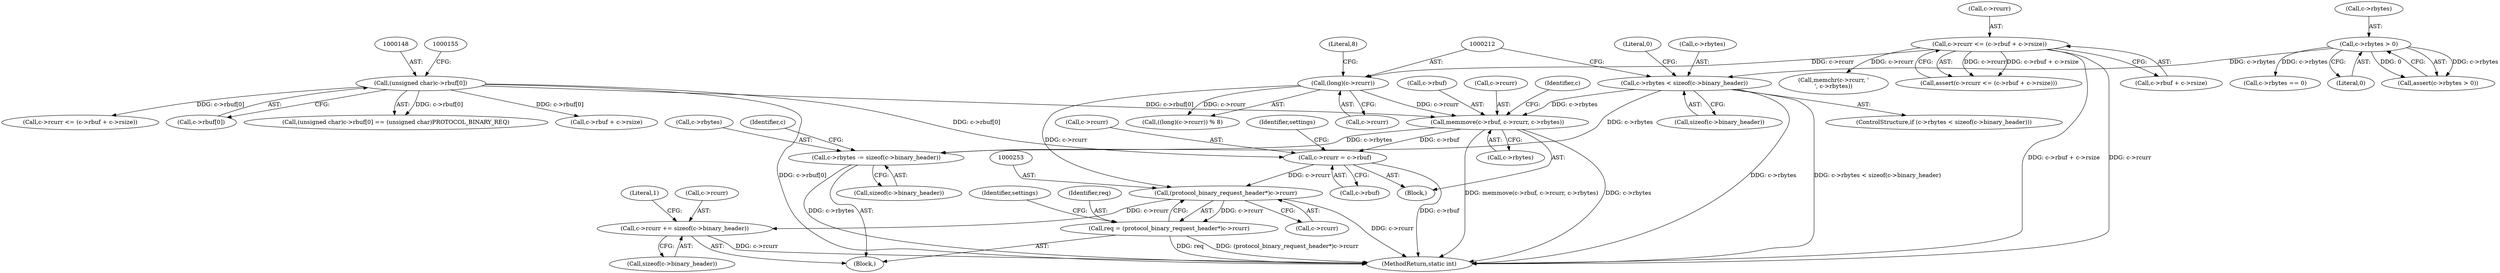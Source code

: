 digraph "0_memcached_75cc83685e103bc8ba380a57468c8f04413033f9@API" {
"1000219" [label="(Call,memmove(c->rbuf, c->rcurr, c->rbytes))"];
"1000147" [label="(Call,(unsigned char)c->rbuf[0])"];
"1000211" [label="(Call,(long)(c->rcurr))"];
"1000115" [label="(Call,c->rcurr <= (c->rbuf + c->rsize))"];
"1000195" [label="(Call,c->rbytes < sizeof(c->binary_header))"];
"1000127" [label="(Call,c->rbytes > 0)"];
"1000229" [label="(Call,c->rcurr = c->rbuf)"];
"1000252" [label="(Call,(protocol_binary_request_header*)c->rcurr)"];
"1000250" [label="(Call,req = (protocol_binary_request_header*)c->rcurr)"];
"1000462" [label="(Call,c->rcurr += sizeof(c->binary_header))"];
"1000454" [label="(Call,c->rbytes -= sizeof(c->binary_header))"];
"1000251" [label="(Identifier,req)"];
"1000119" [label="(Call,c->rbuf + c->rsize)"];
"1000603" [label="(MethodReturn,static int)"];
"1000219" [label="(Call,memmove(c->rbuf, c->rcurr, c->rbytes))"];
"1000454" [label="(Call,c->rbytes -= sizeof(c->binary_header))"];
"1000128" [label="(Call,c->rbytes)"];
"1000116" [label="(Call,c->rcurr)"];
"1000146" [label="(Call,(unsigned char)c->rbuf[0] == (unsigned char)PROTOCOL_BINARY_REQ)"];
"1000590" [label="(Call,c->rcurr <= (c->rbuf + c->rsize))"];
"1000115" [label="(Call,c->rcurr <= (c->rbuf + c->rsize))"];
"1000475" [label="(Call,c->rbytes == 0)"];
"1000484" [label="(Call,memchr(c->rcurr, '\n', c->rbytes))"];
"1000127" [label="(Call,c->rbytes > 0)"];
"1000250" [label="(Call,req = (protocol_binary_request_header*)c->rcurr)"];
"1000213" [label="(Call,c->rcurr)"];
"1000194" [label="(ControlStructure,if (c->rbytes < sizeof(c->binary_header)))"];
"1000199" [label="(Call,sizeof(c->binary_header))"];
"1000211" [label="(Call,(long)(c->rcurr))"];
"1000216" [label="(Literal,8)"];
"1000229" [label="(Call,c->rcurr = c->rbuf)"];
"1000458" [label="(Call,sizeof(c->binary_header))"];
"1000254" [label="(Call,c->rcurr)"];
"1000602" [label="(Literal,1)"];
"1000464" [label="(Identifier,c)"];
"1000205" [label="(Literal,0)"];
"1000196" [label="(Call,c->rbytes)"];
"1000131" [label="(Literal,0)"];
"1000210" [label="(Call,((long)(c->rcurr)) % 8)"];
"1000149" [label="(Call,c->rbuf[0])"];
"1000230" [label="(Call,c->rcurr)"];
"1000239" [label="(Identifier,settings)"];
"1000466" [label="(Call,sizeof(c->binary_header))"];
"1000260" [label="(Identifier,settings)"];
"1000195" [label="(Call,c->rbytes < sizeof(c->binary_header))"];
"1000462" [label="(Call,c->rcurr += sizeof(c->binary_header))"];
"1000233" [label="(Call,c->rbuf)"];
"1000114" [label="(Call,assert(c->rcurr <= (c->rbuf + c->rsize)))"];
"1000220" [label="(Call,c->rbuf)"];
"1000463" [label="(Call,c->rcurr)"];
"1000218" [label="(Block,)"];
"1000147" [label="(Call,(unsigned char)c->rbuf[0])"];
"1000126" [label="(Call,assert(c->rbytes > 0))"];
"1000223" [label="(Call,c->rcurr)"];
"1000252" [label="(Call,(protocol_binary_request_header*)c->rcurr)"];
"1000207" [label="(Block,)"];
"1000594" [label="(Call,c->rbuf + c->rsize)"];
"1000226" [label="(Call,c->rbytes)"];
"1000231" [label="(Identifier,c)"];
"1000455" [label="(Call,c->rbytes)"];
"1000219" -> "1000218"  [label="AST: "];
"1000219" -> "1000226"  [label="CFG: "];
"1000220" -> "1000219"  [label="AST: "];
"1000223" -> "1000219"  [label="AST: "];
"1000226" -> "1000219"  [label="AST: "];
"1000231" -> "1000219"  [label="CFG: "];
"1000219" -> "1000603"  [label="DDG: c->rbytes"];
"1000219" -> "1000603"  [label="DDG: memmove(c->rbuf, c->rcurr, c->rbytes)"];
"1000147" -> "1000219"  [label="DDG: c->rbuf[0]"];
"1000211" -> "1000219"  [label="DDG: c->rcurr"];
"1000195" -> "1000219"  [label="DDG: c->rbytes"];
"1000219" -> "1000229"  [label="DDG: c->rbuf"];
"1000219" -> "1000454"  [label="DDG: c->rbytes"];
"1000147" -> "1000146"  [label="AST: "];
"1000147" -> "1000149"  [label="CFG: "];
"1000148" -> "1000147"  [label="AST: "];
"1000149" -> "1000147"  [label="AST: "];
"1000155" -> "1000147"  [label="CFG: "];
"1000147" -> "1000603"  [label="DDG: c->rbuf[0]"];
"1000147" -> "1000146"  [label="DDG: c->rbuf[0]"];
"1000147" -> "1000229"  [label="DDG: c->rbuf[0]"];
"1000147" -> "1000590"  [label="DDG: c->rbuf[0]"];
"1000147" -> "1000594"  [label="DDG: c->rbuf[0]"];
"1000211" -> "1000210"  [label="AST: "];
"1000211" -> "1000213"  [label="CFG: "];
"1000212" -> "1000211"  [label="AST: "];
"1000213" -> "1000211"  [label="AST: "];
"1000216" -> "1000211"  [label="CFG: "];
"1000211" -> "1000210"  [label="DDG: c->rcurr"];
"1000115" -> "1000211"  [label="DDG: c->rcurr"];
"1000211" -> "1000252"  [label="DDG: c->rcurr"];
"1000115" -> "1000114"  [label="AST: "];
"1000115" -> "1000119"  [label="CFG: "];
"1000116" -> "1000115"  [label="AST: "];
"1000119" -> "1000115"  [label="AST: "];
"1000114" -> "1000115"  [label="CFG: "];
"1000115" -> "1000603"  [label="DDG: c->rbuf + c->rsize"];
"1000115" -> "1000603"  [label="DDG: c->rcurr"];
"1000115" -> "1000114"  [label="DDG: c->rcurr"];
"1000115" -> "1000114"  [label="DDG: c->rbuf + c->rsize"];
"1000115" -> "1000484"  [label="DDG: c->rcurr"];
"1000195" -> "1000194"  [label="AST: "];
"1000195" -> "1000199"  [label="CFG: "];
"1000196" -> "1000195"  [label="AST: "];
"1000199" -> "1000195"  [label="AST: "];
"1000205" -> "1000195"  [label="CFG: "];
"1000212" -> "1000195"  [label="CFG: "];
"1000195" -> "1000603"  [label="DDG: c->rbytes < sizeof(c->binary_header)"];
"1000195" -> "1000603"  [label="DDG: c->rbytes"];
"1000127" -> "1000195"  [label="DDG: c->rbytes"];
"1000195" -> "1000454"  [label="DDG: c->rbytes"];
"1000127" -> "1000126"  [label="AST: "];
"1000127" -> "1000131"  [label="CFG: "];
"1000128" -> "1000127"  [label="AST: "];
"1000131" -> "1000127"  [label="AST: "];
"1000126" -> "1000127"  [label="CFG: "];
"1000127" -> "1000126"  [label="DDG: c->rbytes"];
"1000127" -> "1000126"  [label="DDG: 0"];
"1000127" -> "1000475"  [label="DDG: c->rbytes"];
"1000229" -> "1000218"  [label="AST: "];
"1000229" -> "1000233"  [label="CFG: "];
"1000230" -> "1000229"  [label="AST: "];
"1000233" -> "1000229"  [label="AST: "];
"1000239" -> "1000229"  [label="CFG: "];
"1000229" -> "1000603"  [label="DDG: c->rbuf"];
"1000229" -> "1000252"  [label="DDG: c->rcurr"];
"1000252" -> "1000250"  [label="AST: "];
"1000252" -> "1000254"  [label="CFG: "];
"1000253" -> "1000252"  [label="AST: "];
"1000254" -> "1000252"  [label="AST: "];
"1000250" -> "1000252"  [label="CFG: "];
"1000252" -> "1000603"  [label="DDG: c->rcurr"];
"1000252" -> "1000250"  [label="DDG: c->rcurr"];
"1000252" -> "1000462"  [label="DDG: c->rcurr"];
"1000250" -> "1000207"  [label="AST: "];
"1000251" -> "1000250"  [label="AST: "];
"1000260" -> "1000250"  [label="CFG: "];
"1000250" -> "1000603"  [label="DDG: req"];
"1000250" -> "1000603"  [label="DDG: (protocol_binary_request_header*)c->rcurr"];
"1000462" -> "1000207"  [label="AST: "];
"1000462" -> "1000466"  [label="CFG: "];
"1000463" -> "1000462"  [label="AST: "];
"1000466" -> "1000462"  [label="AST: "];
"1000602" -> "1000462"  [label="CFG: "];
"1000462" -> "1000603"  [label="DDG: c->rcurr"];
"1000454" -> "1000207"  [label="AST: "];
"1000454" -> "1000458"  [label="CFG: "];
"1000455" -> "1000454"  [label="AST: "];
"1000458" -> "1000454"  [label="AST: "];
"1000464" -> "1000454"  [label="CFG: "];
"1000454" -> "1000603"  [label="DDG: c->rbytes"];
}
